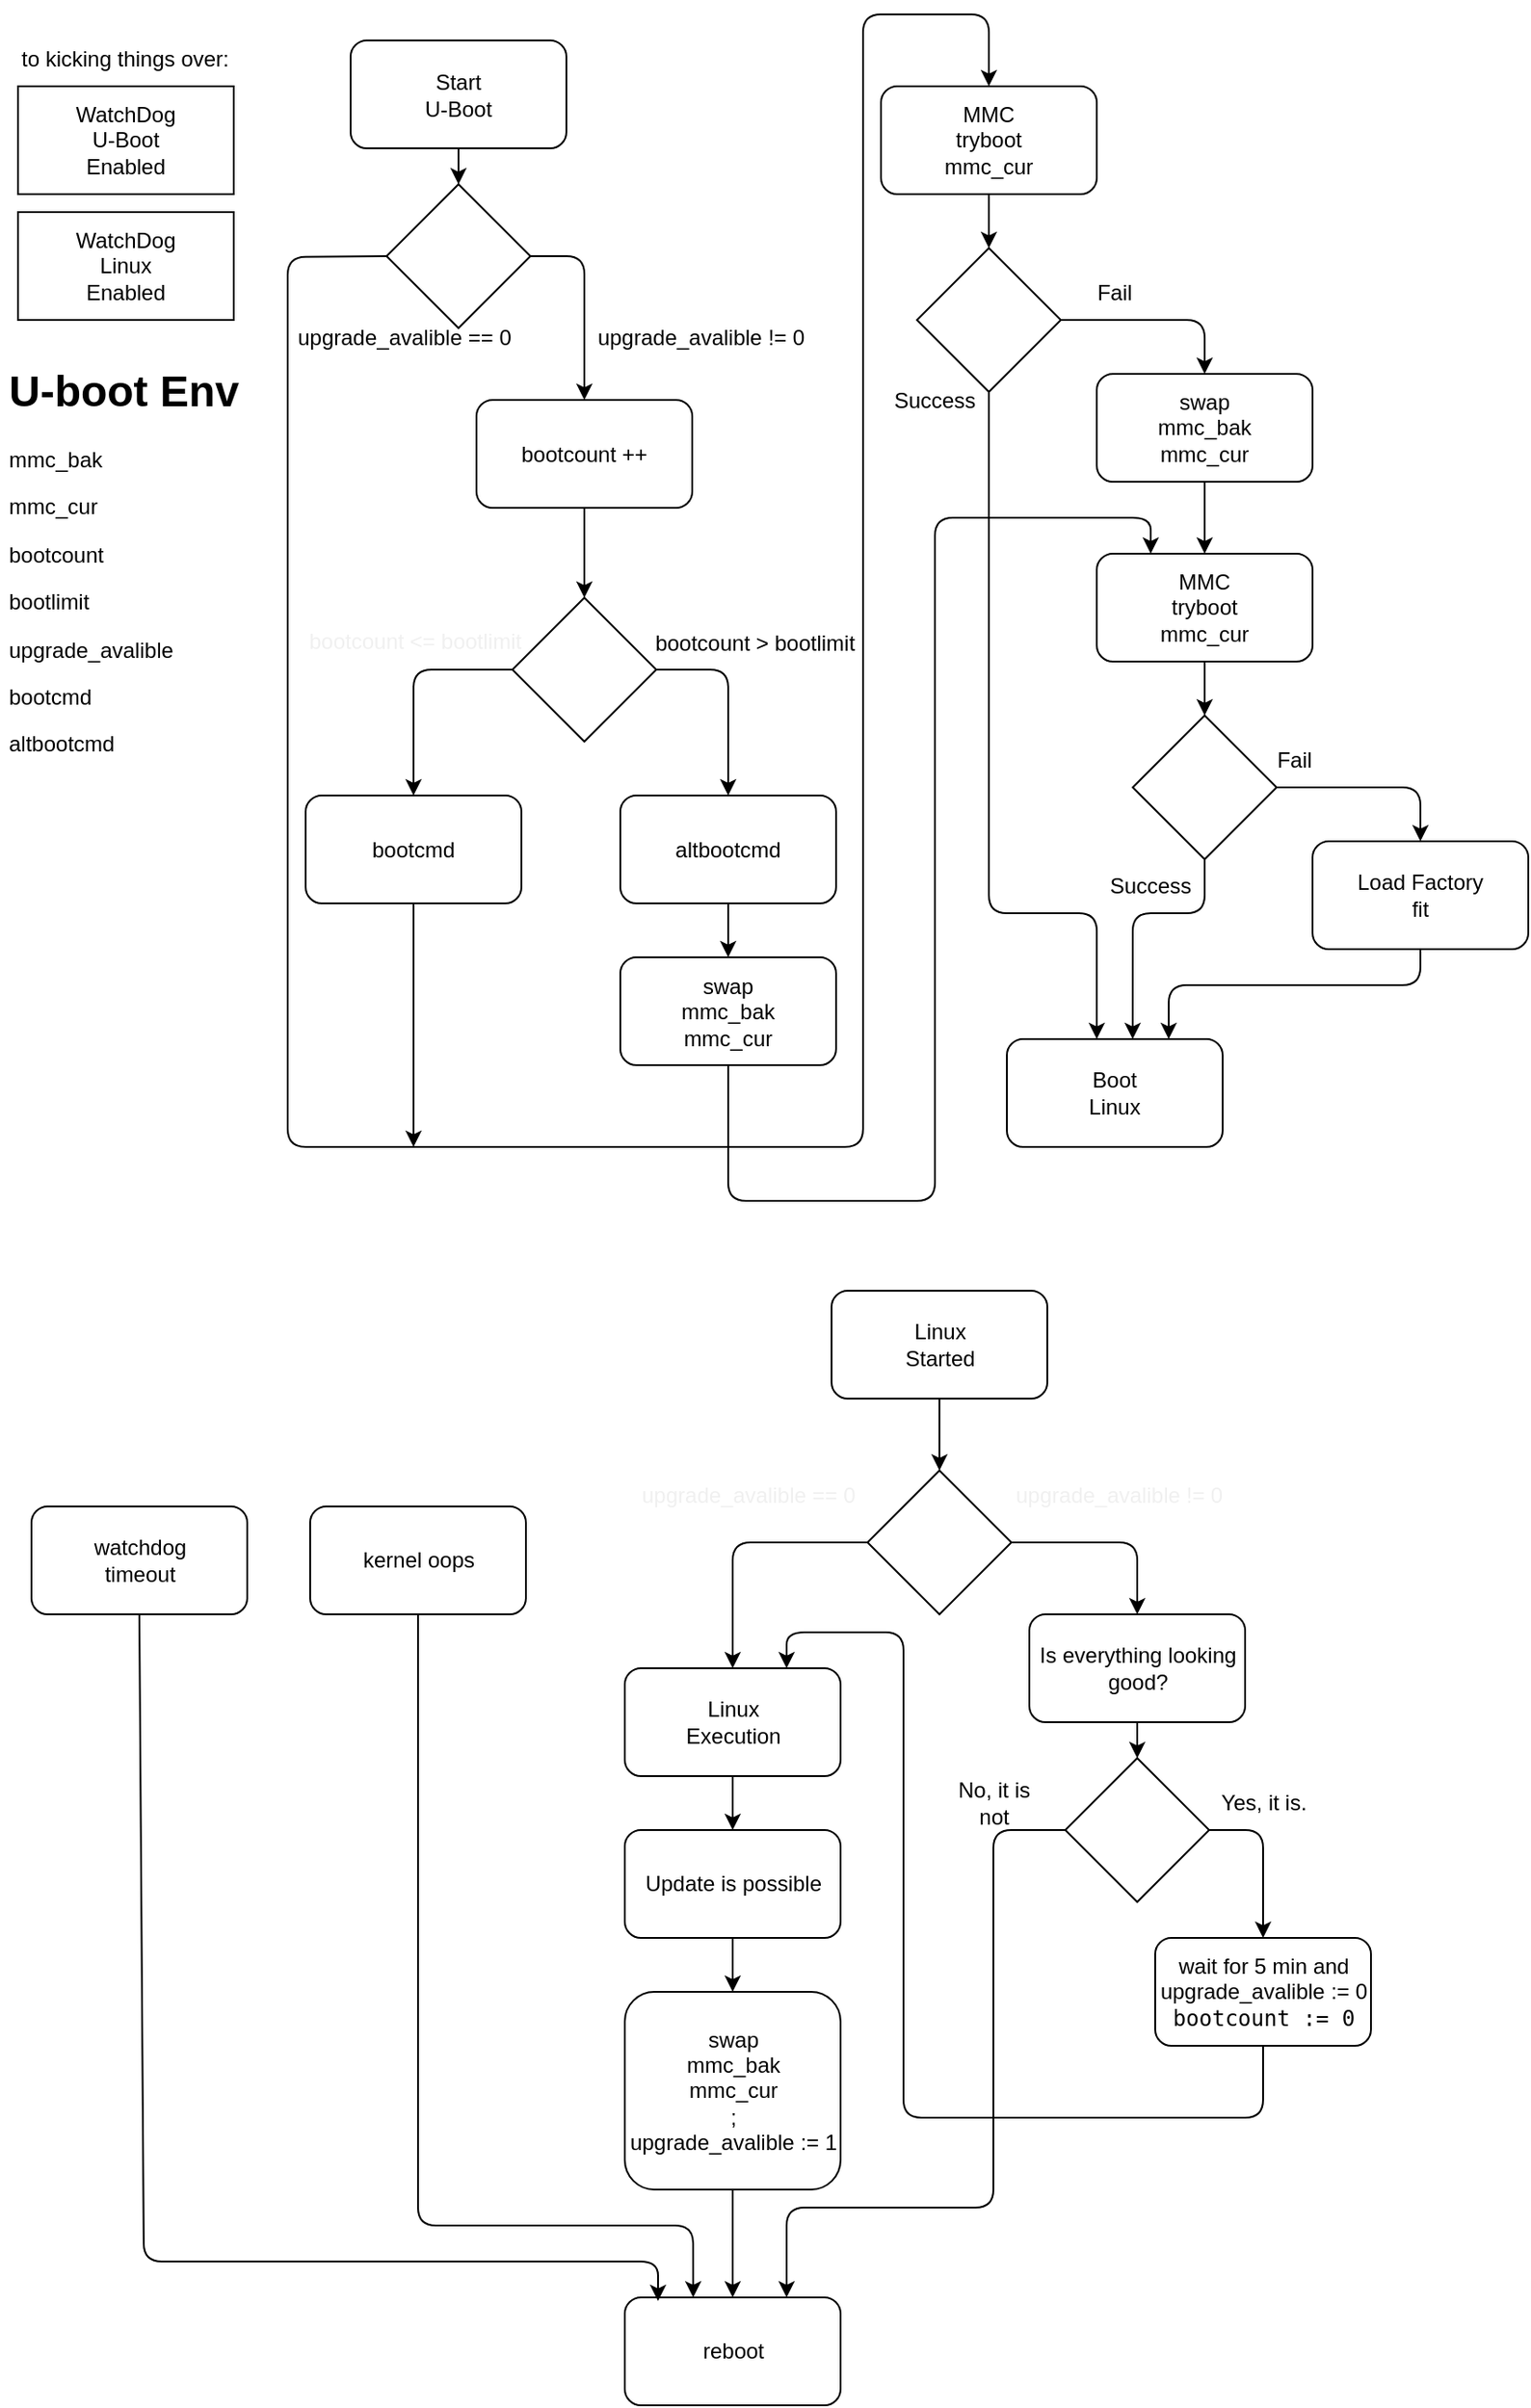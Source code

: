 <mxfile>
    <diagram id="RjMV1imbnuAgKItEHdp4" name="Page-1">
        <mxGraphModel dx="208" dy="149" grid="1" gridSize="10" guides="1" tooltips="1" connect="1" arrows="1" fold="1" page="1" pageScale="1" pageWidth="827" pageHeight="1500" math="0" shadow="0">
            <root>
                <mxCell id="0"/>
                <mxCell id="1" parent="0"/>
                <mxCell id="2" value="WatchDog&lt;br&gt;U-Boot&lt;br&gt;Enabled" style="rounded=0;whiteSpace=wrap;html=1;" vertex="1" parent="1">
                    <mxGeometry x="10" y="50" width="120" height="60" as="geometry"/>
                </mxCell>
                <mxCell id="3" value="WatchDog&lt;br&gt;Linux&lt;br&gt;Enabled" style="rounded=0;whiteSpace=wrap;html=1;" vertex="1" parent="1">
                    <mxGeometry x="10" y="120" width="120" height="60" as="geometry"/>
                </mxCell>
                <mxCell id="4" value="MMC&lt;br&gt;tryboot&lt;br&gt;mmc_cur" style="rounded=1;whiteSpace=wrap;html=1;" vertex="1" parent="1">
                    <mxGeometry x="490" y="50" width="120" height="60" as="geometry"/>
                </mxCell>
                <mxCell id="5" value="&lt;h1&gt;U-boot Env&lt;/h1&gt;&lt;p&gt;mmc_bak&lt;br&gt;&lt;/p&gt;&lt;p&gt;mmc_cur&lt;br&gt;&lt;/p&gt;&lt;p&gt;bootcount&lt;/p&gt;&lt;p&gt;bootlimit&lt;/p&gt;&lt;p&gt;upgrade_avalible&lt;/p&gt;&lt;p&gt;bootcmd&lt;/p&gt;&lt;p&gt;altbootcmd&lt;/p&gt;" style="text;html=1;strokeColor=none;fillColor=none;spacing=5;spacingTop=-20;whiteSpace=wrap;overflow=hidden;rounded=0;" vertex="1" parent="1">
                    <mxGeometry y="200" width="150" height="280" as="geometry"/>
                </mxCell>
                <mxCell id="6" value="" style="rhombus;whiteSpace=wrap;html=1;" vertex="1" parent="1">
                    <mxGeometry x="510" y="140" width="80" height="80" as="geometry"/>
                </mxCell>
                <mxCell id="7" value="swap&lt;br&gt;&lt;span style=&quot;text-align: left;&quot;&gt;mmc_bak&lt;br&gt;&lt;/span&gt;&lt;span style=&quot;text-align: left;&quot;&gt;mmc_cur&lt;/span&gt;&lt;span style=&quot;text-align: left;&quot;&gt;&lt;br&gt;&lt;/span&gt;" style="rounded=1;whiteSpace=wrap;html=1;" vertex="1" parent="1">
                    <mxGeometry x="610" y="210" width="120" height="60" as="geometry"/>
                </mxCell>
                <mxCell id="8" value="" style="endArrow=classic;html=1;entryX=0.5;entryY=0;entryDx=0;entryDy=0;exitX=0.5;exitY=1;exitDx=0;exitDy=0;" edge="1" parent="1" source="4" target="6">
                    <mxGeometry width="50" height="50" relative="1" as="geometry">
                        <mxPoint x="580" y="210" as="sourcePoint"/>
                        <mxPoint x="630" y="160" as="targetPoint"/>
                    </mxGeometry>
                </mxCell>
                <mxCell id="9" value="" style="endArrow=classic;html=1;entryX=0.5;entryY=0;entryDx=0;entryDy=0;exitX=1;exitY=0.5;exitDx=0;exitDy=0;" edge="1" parent="1" source="6" target="7">
                    <mxGeometry width="50" height="50" relative="1" as="geometry">
                        <mxPoint x="600" y="270" as="sourcePoint"/>
                        <mxPoint x="650" y="220" as="targetPoint"/>
                        <Array as="points">
                            <mxPoint x="670" y="180"/>
                        </Array>
                    </mxGeometry>
                </mxCell>
                <mxCell id="10" value="Fail" style="text;html=1;strokeColor=none;fillColor=none;align=center;verticalAlign=middle;whiteSpace=wrap;rounded=0;" vertex="1" parent="1">
                    <mxGeometry x="590" y="150" width="60" height="30" as="geometry"/>
                </mxCell>
                <mxCell id="12" value="Load Factory&lt;br&gt;fit" style="rounded=1;whiteSpace=wrap;html=1;" vertex="1" parent="1">
                    <mxGeometry x="730" y="470" width="120" height="60" as="geometry"/>
                </mxCell>
                <mxCell id="13" value="MMC&lt;br&gt;tryboot&lt;br&gt;mmc_cur" style="rounded=1;whiteSpace=wrap;html=1;" vertex="1" parent="1">
                    <mxGeometry x="610" y="310" width="120" height="60" as="geometry"/>
                </mxCell>
                <mxCell id="14" value="" style="rhombus;whiteSpace=wrap;html=1;" vertex="1" parent="1">
                    <mxGeometry x="630" y="400" width="80" height="80" as="geometry"/>
                </mxCell>
                <mxCell id="16" value="" style="endArrow=classic;html=1;entryX=0.5;entryY=0;entryDx=0;entryDy=0;exitX=0.5;exitY=1;exitDx=0;exitDy=0;" edge="1" parent="1" source="13" target="14">
                    <mxGeometry width="50" height="50" relative="1" as="geometry">
                        <mxPoint x="700" y="470" as="sourcePoint"/>
                        <mxPoint x="750" y="420" as="targetPoint"/>
                    </mxGeometry>
                </mxCell>
                <mxCell id="17" value="" style="endArrow=classic;html=1;entryX=0.5;entryY=0;entryDx=0;entryDy=0;exitX=1;exitY=0.5;exitDx=0;exitDy=0;" edge="1" parent="1" source="14">
                    <mxGeometry width="50" height="50" relative="1" as="geometry">
                        <mxPoint x="720" y="530" as="sourcePoint"/>
                        <mxPoint x="790" y="470" as="targetPoint"/>
                        <Array as="points">
                            <mxPoint x="790" y="440"/>
                        </Array>
                    </mxGeometry>
                </mxCell>
                <mxCell id="18" value="Fail" style="text;html=1;strokeColor=none;fillColor=none;align=center;verticalAlign=middle;whiteSpace=wrap;rounded=0;" vertex="1" parent="1">
                    <mxGeometry x="690" y="410" width="60" height="30" as="geometry"/>
                </mxCell>
                <mxCell id="19" value="Boot&lt;br&gt;Linux" style="rounded=1;whiteSpace=wrap;html=1;" vertex="1" parent="1">
                    <mxGeometry x="560" y="580" width="120" height="60" as="geometry"/>
                </mxCell>
                <mxCell id="20" value="" style="endArrow=classic;html=1;entryX=0.583;entryY=0;entryDx=0;entryDy=0;exitX=0.5;exitY=1;exitDx=0;exitDy=0;exitPerimeter=0;entryPerimeter=0;" edge="1" parent="1" source="14" target="19">
                    <mxGeometry width="50" height="50" relative="1" as="geometry">
                        <mxPoint x="670" y="490" as="sourcePoint"/>
                        <mxPoint x="590" y="440" as="targetPoint"/>
                        <Array as="points">
                            <mxPoint x="670" y="510"/>
                            <mxPoint x="630" y="510"/>
                        </Array>
                    </mxGeometry>
                </mxCell>
                <mxCell id="22" value="Success" style="text;html=1;strokeColor=none;fillColor=none;align=center;verticalAlign=middle;whiteSpace=wrap;rounded=0;" vertex="1" parent="1">
                    <mxGeometry x="610" y="480" width="60" height="30" as="geometry"/>
                </mxCell>
                <mxCell id="24" value="to kicking things over:" style="text;html=1;strokeColor=none;fillColor=none;align=left;verticalAlign=middle;whiteSpace=wrap;rounded=0;" vertex="1" parent="1">
                    <mxGeometry x="10" y="20" width="120" height="30" as="geometry"/>
                </mxCell>
                <mxCell id="25" value="" style="endArrow=classic;html=1;exitX=0.5;exitY=1;exitDx=0;exitDy=0;" edge="1" parent="1" source="6">
                    <mxGeometry width="50" height="50" relative="1" as="geometry">
                        <mxPoint x="510" y="410" as="sourcePoint"/>
                        <mxPoint x="610" y="580" as="targetPoint"/>
                        <Array as="points">
                            <mxPoint x="550" y="510"/>
                            <mxPoint x="610" y="510"/>
                        </Array>
                    </mxGeometry>
                </mxCell>
                <mxCell id="26" value="Success" style="text;html=1;strokeColor=none;fillColor=none;align=center;verticalAlign=middle;whiteSpace=wrap;rounded=0;" vertex="1" parent="1">
                    <mxGeometry x="490" y="210" width="60" height="30" as="geometry"/>
                </mxCell>
                <mxCell id="27" value="" style="endArrow=classic;html=1;entryX=0.5;entryY=0;entryDx=0;entryDy=0;exitX=0.5;exitY=1;exitDx=0;exitDy=0;" edge="1" parent="1" source="7" target="13">
                    <mxGeometry width="50" height="50" relative="1" as="geometry">
                        <mxPoint x="600" y="430" as="sourcePoint"/>
                        <mxPoint x="650" y="380" as="targetPoint"/>
                    </mxGeometry>
                </mxCell>
                <mxCell id="28" value="" style="endArrow=classic;html=1;entryX=0.75;entryY=0;entryDx=0;entryDy=0;exitX=0.5;exitY=1;exitDx=0;exitDy=0;" edge="1" parent="1" source="12" target="19">
                    <mxGeometry width="50" height="50" relative="1" as="geometry">
                        <mxPoint x="600" y="430" as="sourcePoint"/>
                        <mxPoint x="650" y="380" as="targetPoint"/>
                        <Array as="points">
                            <mxPoint x="790" y="550"/>
                            <mxPoint x="650" y="550"/>
                        </Array>
                    </mxGeometry>
                </mxCell>
                <mxCell id="29" value="" style="rhombus;whiteSpace=wrap;html=1;" vertex="1" parent="1">
                    <mxGeometry x="215" y="104.5" width="80" height="80" as="geometry"/>
                </mxCell>
                <mxCell id="30" value="Start&lt;br&gt;U-Boot" style="rounded=1;whiteSpace=wrap;html=1;" vertex="1" parent="1">
                    <mxGeometry x="195" y="24.5" width="120" height="60" as="geometry"/>
                </mxCell>
                <mxCell id="31" value="bootcount ++" style="rounded=1;whiteSpace=wrap;html=1;" vertex="1" parent="1">
                    <mxGeometry x="265" y="224.5" width="120" height="60" as="geometry"/>
                </mxCell>
                <mxCell id="33" value="&lt;span style=&quot;text-align: left;&quot;&gt;upgrade_avalible != 0&lt;/span&gt;" style="text;html=1;strokeColor=none;fillColor=none;align=center;verticalAlign=middle;whiteSpace=wrap;rounded=0;" vertex="1" parent="1">
                    <mxGeometry x="325" y="174.5" width="130" height="30" as="geometry"/>
                </mxCell>
                <mxCell id="34" value="" style="endArrow=classic;html=1;exitX=0.5;exitY=1;exitDx=0;exitDy=0;" edge="1" parent="1" source="30" target="29">
                    <mxGeometry width="50" height="50" relative="1" as="geometry">
                        <mxPoint x="445" y="404.5" as="sourcePoint"/>
                        <mxPoint x="495" y="354.5" as="targetPoint"/>
                    </mxGeometry>
                </mxCell>
                <mxCell id="35" value="" style="endArrow=classic;html=1;exitX=1;exitY=0.5;exitDx=0;exitDy=0;" edge="1" parent="1" source="29" target="31">
                    <mxGeometry width="50" height="50" relative="1" as="geometry">
                        <mxPoint x="445" y="404.5" as="sourcePoint"/>
                        <mxPoint x="495" y="354.5" as="targetPoint"/>
                        <Array as="points">
                            <mxPoint x="325" y="144.5"/>
                        </Array>
                    </mxGeometry>
                </mxCell>
                <mxCell id="36" value="" style="rhombus;whiteSpace=wrap;html=1;" vertex="1" parent="1">
                    <mxGeometry x="285" y="334.5" width="80" height="80" as="geometry"/>
                </mxCell>
                <mxCell id="37" value="" style="endArrow=classic;html=1;exitX=0.5;exitY=1;exitDx=0;exitDy=0;entryX=0.5;entryY=0;entryDx=0;entryDy=0;" edge="1" parent="1" source="31" target="36">
                    <mxGeometry width="50" height="50" relative="1" as="geometry">
                        <mxPoint x="445" y="404.5" as="sourcePoint"/>
                        <mxPoint x="495" y="354.5" as="targetPoint"/>
                    </mxGeometry>
                </mxCell>
                <mxCell id="38" value="&lt;span style=&quot;text-align: left;&quot;&gt;bootcount &amp;gt; bootlimit&lt;/span&gt;" style="text;html=1;strokeColor=none;fillColor=none;align=center;verticalAlign=middle;whiteSpace=wrap;rounded=0;" vertex="1" parent="1">
                    <mxGeometry x="355" y="344.5" width="130" height="30" as="geometry"/>
                </mxCell>
                <mxCell id="39" value="swap&lt;br&gt;&lt;span style=&quot;text-align: left;&quot;&gt;mmc_bak&lt;br&gt;&lt;/span&gt;&lt;span style=&quot;text-align: left;&quot;&gt;mmc_cur&lt;/span&gt;&lt;span style=&quot;text-align: left;&quot;&gt;&lt;br&gt;&lt;/span&gt;" style="rounded=1;whiteSpace=wrap;html=1;" vertex="1" parent="1">
                    <mxGeometry x="345" y="534.5" width="120" height="60" as="geometry"/>
                </mxCell>
                <mxCell id="40" value="&lt;span style=&quot;text-align: left;&quot;&gt;altbootcmd&lt;br&gt;&lt;/span&gt;" style="rounded=1;whiteSpace=wrap;html=1;" vertex="1" parent="1">
                    <mxGeometry x="345" y="444.5" width="120" height="60" as="geometry"/>
                </mxCell>
                <mxCell id="41" value="" style="endArrow=classic;html=1;exitX=1;exitY=0.5;exitDx=0;exitDy=0;entryX=0.5;entryY=0;entryDx=0;entryDy=0;" edge="1" parent="1" source="36" target="40">
                    <mxGeometry width="50" height="50" relative="1" as="geometry">
                        <mxPoint x="445" y="414.5" as="sourcePoint"/>
                        <mxPoint x="495" y="364.5" as="targetPoint"/>
                        <Array as="points">
                            <mxPoint x="405" y="374.5"/>
                        </Array>
                    </mxGeometry>
                </mxCell>
                <mxCell id="42" value="" style="endArrow=classic;html=1;exitX=0.5;exitY=1;exitDx=0;exitDy=0;entryX=0.5;entryY=0;entryDx=0;entryDy=0;" edge="1" parent="1" source="40" target="39">
                    <mxGeometry width="50" height="50" relative="1" as="geometry">
                        <mxPoint x="445" y="414.5" as="sourcePoint"/>
                        <mxPoint x="495" y="364.5" as="targetPoint"/>
                    </mxGeometry>
                </mxCell>
                <mxCell id="43" value="&lt;span style=&quot;color: rgb(240, 240, 240); font-family: Helvetica; font-size: 12px; font-style: normal; font-variant-ligatures: normal; font-variant-caps: normal; font-weight: 400; letter-spacing: normal; orphans: 2; text-align: left; text-indent: 0px; text-transform: none; widows: 2; word-spacing: 0px; -webkit-text-stroke-width: 0px; text-decoration-thickness: initial; text-decoration-style: initial; text-decoration-color: initial; float: none; display: inline !important;&quot;&gt;bootcount &amp;lt;= bootlimit&lt;/span&gt;" style="text;whiteSpace=wrap;html=1;" vertex="1" parent="1">
                    <mxGeometry x="170" y="344.5" width="140" height="40" as="geometry"/>
                </mxCell>
                <mxCell id="44" value="bootcmd" style="rounded=1;whiteSpace=wrap;html=1;" vertex="1" parent="1">
                    <mxGeometry x="170" y="444.5" width="120" height="60" as="geometry"/>
                </mxCell>
                <mxCell id="45" value="" style="endArrow=classic;html=1;entryX=0.5;entryY=0;entryDx=0;entryDy=0;exitX=0;exitY=0.5;exitDx=0;exitDy=0;" edge="1" parent="1" source="36" target="44">
                    <mxGeometry width="50" height="50" relative="1" as="geometry">
                        <mxPoint x="275" y="374.5" as="sourcePoint"/>
                        <mxPoint x="495" y="374.5" as="targetPoint"/>
                        <Array as="points">
                            <mxPoint x="230" y="374.5"/>
                        </Array>
                    </mxGeometry>
                </mxCell>
                <mxCell id="46" value="" style="endArrow=classic;html=1;exitX=0;exitY=0.5;exitDx=0;exitDy=0;entryX=0.5;entryY=0;entryDx=0;entryDy=0;" edge="1" parent="1" source="29" target="4">
                    <mxGeometry width="50" height="50" relative="1" as="geometry">
                        <mxPoint x="450" y="320" as="sourcePoint"/>
                        <mxPoint x="500" y="270" as="targetPoint"/>
                        <Array as="points">
                            <mxPoint x="160" y="145"/>
                            <mxPoint x="160" y="640"/>
                            <mxPoint x="480" y="640"/>
                            <mxPoint x="480" y="10"/>
                            <mxPoint x="550" y="10"/>
                        </Array>
                    </mxGeometry>
                </mxCell>
                <mxCell id="48" value="&lt;span style=&quot;text-align: left;&quot;&gt;upgrade_avalible ==&amp;nbsp;0&lt;/span&gt;" style="text;html=1;strokeColor=none;fillColor=none;align=center;verticalAlign=middle;whiteSpace=wrap;rounded=0;" vertex="1" parent="1">
                    <mxGeometry x="160" y="174.5" width="130" height="30" as="geometry"/>
                </mxCell>
                <mxCell id="49" value="" style="endArrow=classic;html=1;exitX=0.5;exitY=1;exitDx=0;exitDy=0;" edge="1" parent="1" source="44">
                    <mxGeometry width="50" height="50" relative="1" as="geometry">
                        <mxPoint x="455" y="294.5" as="sourcePoint"/>
                        <mxPoint x="230" y="640" as="targetPoint"/>
                    </mxGeometry>
                </mxCell>
                <mxCell id="50" value="" style="endArrow=classic;html=1;exitX=0.5;exitY=1;exitDx=0;exitDy=0;entryX=0.25;entryY=0;entryDx=0;entryDy=0;" edge="1" parent="1" source="39" target="13">
                    <mxGeometry width="50" height="50" relative="1" as="geometry">
                        <mxPoint x="455" y="414.5" as="sourcePoint"/>
                        <mxPoint x="405" y="690" as="targetPoint"/>
                        <Array as="points">
                            <mxPoint x="405" y="670"/>
                            <mxPoint x="520" y="670"/>
                            <mxPoint x="520" y="290"/>
                            <mxPoint x="640" y="290"/>
                        </Array>
                    </mxGeometry>
                </mxCell>
                <mxCell id="59" value="Linux&lt;br&gt;Execution" style="rounded=1;whiteSpace=wrap;html=1;" vertex="1" parent="1">
                    <mxGeometry x="347.5" y="930" width="120" height="60" as="geometry"/>
                </mxCell>
                <mxCell id="60" value="swap&lt;br&gt;&lt;span style=&quot;text-align: left;&quot;&gt;mmc_bak&lt;br&gt;&lt;/span&gt;&lt;span style=&quot;text-align: left;&quot;&gt;mmc_cur&lt;br&gt;;&lt;br&gt;&lt;/span&gt;&lt;span style=&quot;text-align: left;&quot;&gt;upgrade_avalible := 1&lt;/span&gt;&lt;span style=&quot;text-align: left;&quot;&gt;&lt;br&gt;&lt;/span&gt;" style="rounded=1;whiteSpace=wrap;html=1;" vertex="1" parent="1">
                    <mxGeometry x="347.5" y="1110" width="120" height="110" as="geometry"/>
                </mxCell>
                <mxCell id="61" value="Update is possible" style="rounded=1;whiteSpace=wrap;html=1;" vertex="1" parent="1">
                    <mxGeometry x="347.5" y="1020" width="120" height="60" as="geometry"/>
                </mxCell>
                <mxCell id="62" value="&lt;span style=&quot;text-align: left;&quot;&gt;wait for 5 min and&lt;br&gt;upgrade_avalible := 0&lt;br&gt;&lt;/span&gt;&lt;code style=&quot;&quot; class=&quot;docutils literal notranslate&quot;&gt;&lt;span style=&quot;&quot; class=&quot;pre&quot;&gt;bootcount := 0&lt;/span&gt;&lt;/code&gt;&lt;span style=&quot;text-align: left;&quot;&gt;&lt;br&gt;&lt;/span&gt;" style="rounded=1;whiteSpace=wrap;html=1;" vertex="1" parent="1">
                    <mxGeometry x="642.5" y="1080" width="120" height="60" as="geometry"/>
                </mxCell>
                <mxCell id="63" value="kernel&amp;nbsp;oops" style="rounded=1;whiteSpace=wrap;html=1;" vertex="1" parent="1">
                    <mxGeometry x="172.5" y="840" width="120" height="60" as="geometry"/>
                </mxCell>
                <mxCell id="64" value="watchdog&lt;br&gt;timeout" style="rounded=1;whiteSpace=wrap;html=1;" vertex="1" parent="1">
                    <mxGeometry x="17.5" y="840" width="120" height="60" as="geometry"/>
                </mxCell>
                <mxCell id="77" value="" style="rhombus;whiteSpace=wrap;html=1;" vertex="1" parent="1">
                    <mxGeometry x="482.5" y="820" width="80" height="80" as="geometry"/>
                </mxCell>
                <mxCell id="78" value="&lt;span style=&quot;color: rgb(240, 240, 240); font-family: Helvetica; font-size: 12px; font-style: normal; font-variant-ligatures: normal; font-variant-caps: normal; font-weight: 400; letter-spacing: normal; orphans: 2; text-align: left; text-indent: 0px; text-transform: none; widows: 2; word-spacing: 0px; -webkit-text-stroke-width: 0px; text-decoration-thickness: initial; text-decoration-style: initial; text-decoration-color: initial; float: none; display: inline !important;&quot;&gt;upgrade_avalible != 0&lt;/span&gt;" style="text;whiteSpace=wrap;html=1;" vertex="1" parent="1">
                    <mxGeometry x="562.5" y="820" width="155" height="40" as="geometry"/>
                </mxCell>
                <mxCell id="81" value="Linux&lt;br&gt;Started" style="rounded=1;whiteSpace=wrap;html=1;" vertex="1" parent="1">
                    <mxGeometry x="462.5" y="720" width="120" height="60" as="geometry"/>
                </mxCell>
                <mxCell id="83" value="" style="rhombus;whiteSpace=wrap;html=1;" vertex="1" parent="1">
                    <mxGeometry x="592.5" y="980" width="80" height="80" as="geometry"/>
                </mxCell>
                <mxCell id="85" value="&lt;span style=&quot;text-align: left;&quot;&gt;Is everything looking good?&lt;/span&gt;" style="rounded=1;whiteSpace=wrap;html=1;" vertex="1" parent="1">
                    <mxGeometry x="572.5" y="900" width="120" height="60" as="geometry"/>
                </mxCell>
                <mxCell id="86" value="" style="endArrow=classic;html=1;entryX=0.5;entryY=0;entryDx=0;entryDy=0;exitX=1;exitY=0.5;exitDx=0;exitDy=0;" edge="1" parent="1" source="83" target="62">
                    <mxGeometry width="50" height="50" relative="1" as="geometry">
                        <mxPoint x="452.5" y="1100" as="sourcePoint"/>
                        <mxPoint x="502.5" y="1050" as="targetPoint"/>
                        <Array as="points">
                            <mxPoint x="702.5" y="1020"/>
                        </Array>
                    </mxGeometry>
                </mxCell>
                <mxCell id="87" value="" style="endArrow=classic;html=1;entryX=0.5;entryY=0;entryDx=0;entryDy=0;exitX=0.5;exitY=1;exitDx=0;exitDy=0;" edge="1" parent="1" source="85" target="83">
                    <mxGeometry width="50" height="50" relative="1" as="geometry">
                        <mxPoint x="452.5" y="1100" as="sourcePoint"/>
                        <mxPoint x="502.5" y="1050" as="targetPoint"/>
                    </mxGeometry>
                </mxCell>
                <mxCell id="88" value="" style="endArrow=classic;html=1;exitX=1;exitY=0.5;exitDx=0;exitDy=0;entryX=0.5;entryY=0;entryDx=0;entryDy=0;" edge="1" parent="1" source="77" target="85">
                    <mxGeometry width="50" height="50" relative="1" as="geometry">
                        <mxPoint x="452.5" y="1100" as="sourcePoint"/>
                        <mxPoint x="502.5" y="1050" as="targetPoint"/>
                        <Array as="points">
                            <mxPoint x="632.5" y="860"/>
                        </Array>
                    </mxGeometry>
                </mxCell>
                <mxCell id="89" value="" style="endArrow=classic;html=1;entryX=0.5;entryY=0;entryDx=0;entryDy=0;exitX=0;exitY=0.5;exitDx=0;exitDy=0;" edge="1" parent="1" source="77" target="59">
                    <mxGeometry width="50" height="50" relative="1" as="geometry">
                        <mxPoint x="452.5" y="1100" as="sourcePoint"/>
                        <mxPoint x="502.5" y="1050" as="targetPoint"/>
                        <Array as="points">
                            <mxPoint x="407.5" y="860"/>
                        </Array>
                    </mxGeometry>
                </mxCell>
                <mxCell id="91" value="Yes, it is." style="text;html=1;strokeColor=none;fillColor=none;align=center;verticalAlign=middle;whiteSpace=wrap;rounded=0;fillStyle=solid;" vertex="1" parent="1">
                    <mxGeometry x="672.5" y="990" width="60" height="30" as="geometry"/>
                </mxCell>
                <mxCell id="92" value="&lt;span style=&quot;color: rgb(240, 240, 240); font-family: Helvetica; font-size: 12px; font-style: normal; font-variant-ligatures: normal; font-variant-caps: normal; font-weight: 400; letter-spacing: normal; orphans: 2; text-align: left; text-indent: 0px; text-transform: none; widows: 2; word-spacing: 0px; -webkit-text-stroke-width: 0px; text-decoration-thickness: initial; text-decoration-style: initial; text-decoration-color: initial; float: none; display: inline !important;&quot;&gt;upgrade_avalible == 0&lt;/span&gt;" style="text;whiteSpace=wrap;html=1;" vertex="1" parent="1">
                    <mxGeometry x="355" y="820" width="155" height="40" as="geometry"/>
                </mxCell>
                <mxCell id="93" value="" style="endArrow=classic;html=1;entryX=0.5;entryY=0;entryDx=0;entryDy=0;exitX=0.5;exitY=1;exitDx=0;exitDy=0;" edge="1" parent="1" source="59" target="61">
                    <mxGeometry width="50" height="50" relative="1" as="geometry">
                        <mxPoint x="452.5" y="970" as="sourcePoint"/>
                        <mxPoint x="502.5" y="920" as="targetPoint"/>
                    </mxGeometry>
                </mxCell>
                <mxCell id="94" value="" style="endArrow=classic;html=1;entryX=0.5;entryY=0;entryDx=0;entryDy=0;exitX=0.5;exitY=1;exitDx=0;exitDy=0;" edge="1" parent="1" source="61" target="60">
                    <mxGeometry width="50" height="50" relative="1" as="geometry">
                        <mxPoint x="452.5" y="970" as="sourcePoint"/>
                        <mxPoint x="502.5" y="920" as="targetPoint"/>
                    </mxGeometry>
                </mxCell>
                <mxCell id="95" value="" style="endArrow=classic;html=1;exitX=0.5;exitY=1;exitDx=0;exitDy=0;entryX=0.75;entryY=0;entryDx=0;entryDy=0;" edge="1" parent="1" source="62" target="59">
                    <mxGeometry width="50" height="50" relative="1" as="geometry">
                        <mxPoint x="452.5" y="1090" as="sourcePoint"/>
                        <mxPoint x="502.5" y="1040" as="targetPoint"/>
                        <Array as="points">
                            <mxPoint x="702.5" y="1180"/>
                            <mxPoint x="502.5" y="1180"/>
                            <mxPoint x="502.5" y="910"/>
                            <mxPoint x="437.5" y="910"/>
                        </Array>
                    </mxGeometry>
                </mxCell>
                <mxCell id="97" value="&lt;span style=&quot;text-align: left;&quot;&gt;reboot&lt;/span&gt;" style="rounded=1;whiteSpace=wrap;html=1;" vertex="1" parent="1">
                    <mxGeometry x="347.5" y="1280" width="120" height="60" as="geometry"/>
                </mxCell>
                <mxCell id="98" value="" style="endArrow=classic;html=1;exitX=0.5;exitY=1;exitDx=0;exitDy=0;" edge="1" parent="1" source="60" target="97">
                    <mxGeometry width="50" height="50" relative="1" as="geometry">
                        <mxPoint x="452.5" y="1100" as="sourcePoint"/>
                        <mxPoint x="502.5" y="1050" as="targetPoint"/>
                    </mxGeometry>
                </mxCell>
                <mxCell id="99" value="" style="endArrow=classic;html=1;exitX=0;exitY=0.5;exitDx=0;exitDy=0;entryX=0.75;entryY=0;entryDx=0;entryDy=0;" edge="1" parent="1" source="83" target="97">
                    <mxGeometry width="50" height="50" relative="1" as="geometry">
                        <mxPoint x="452.5" y="1100" as="sourcePoint"/>
                        <mxPoint x="502.5" y="1050" as="targetPoint"/>
                        <Array as="points">
                            <mxPoint x="552.5" y="1020"/>
                            <mxPoint x="552.5" y="1230"/>
                            <mxPoint x="437.5" y="1230"/>
                        </Array>
                    </mxGeometry>
                </mxCell>
                <mxCell id="100" value="No, it is not" style="text;html=1;strokeColor=none;fillColor=none;align=center;verticalAlign=middle;whiteSpace=wrap;rounded=0;fillStyle=solid;" vertex="1" parent="1">
                    <mxGeometry x="522.5" y="990" width="60" height="30" as="geometry"/>
                </mxCell>
                <mxCell id="101" value="" style="endArrow=classic;html=1;exitX=0.5;exitY=1;exitDx=0;exitDy=0;entryX=0.317;entryY=0;entryDx=0;entryDy=0;entryPerimeter=0;" edge="1" parent="1" source="63" target="97">
                    <mxGeometry width="50" height="50" relative="1" as="geometry">
                        <mxPoint x="452.5" y="1090" as="sourcePoint"/>
                        <mxPoint x="502.5" y="1040" as="targetPoint"/>
                        <Array as="points">
                            <mxPoint x="232.5" y="1240"/>
                            <mxPoint x="385.5" y="1240"/>
                        </Array>
                    </mxGeometry>
                </mxCell>
                <mxCell id="102" value="" style="endArrow=classic;html=1;exitX=0.5;exitY=1;exitDx=0;exitDy=0;entryX=0.154;entryY=0.033;entryDx=0;entryDy=0;entryPerimeter=0;" edge="1" parent="1" source="64" target="97">
                    <mxGeometry width="50" height="50" relative="1" as="geometry">
                        <mxPoint x="450" y="1140" as="sourcePoint"/>
                        <mxPoint x="500" y="1090" as="targetPoint"/>
                        <Array as="points">
                            <mxPoint x="80" y="1260"/>
                            <mxPoint x="366" y="1260"/>
                        </Array>
                    </mxGeometry>
                </mxCell>
                <mxCell id="103" value="" style="endArrow=classic;html=1;entryX=0.5;entryY=0;entryDx=0;entryDy=0;exitX=0.5;exitY=1;exitDx=0;exitDy=0;" edge="1" parent="1" source="81" target="77">
                    <mxGeometry width="50" height="50" relative="1" as="geometry">
                        <mxPoint x="450" y="1020" as="sourcePoint"/>
                        <mxPoint x="500" y="970" as="targetPoint"/>
                    </mxGeometry>
                </mxCell>
            </root>
        </mxGraphModel>
    </diagram>
</mxfile>